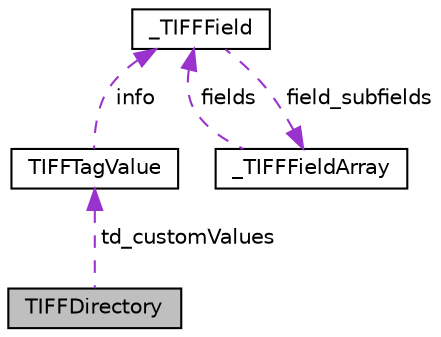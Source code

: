 digraph "TIFFDirectory"
{
  edge [fontname="Helvetica",fontsize="10",labelfontname="Helvetica",labelfontsize="10"];
  node [fontname="Helvetica",fontsize="10",shape=record];
  Node1 [label="TIFFDirectory",height=0.2,width=0.4,color="black", fillcolor="grey75", style="filled", fontcolor="black"];
  Node2 -> Node1 [dir="back",color="darkorchid3",fontsize="10",style="dashed",label=" td_customValues" ,fontname="Helvetica"];
  Node2 [label="TIFFTagValue",height=0.2,width=0.4,color="black", fillcolor="white", style="filled",URL="$struct_t_i_f_f_tag_value.html"];
  Node3 -> Node2 [dir="back",color="darkorchid3",fontsize="10",style="dashed",label=" info" ,fontname="Helvetica"];
  Node3 [label="_TIFFField",height=0.2,width=0.4,color="black", fillcolor="white", style="filled",URL="$struct___t_i_f_f_field.html"];
  Node4 -> Node3 [dir="back",color="darkorchid3",fontsize="10",style="dashed",label=" field_subfields" ,fontname="Helvetica"];
  Node4 [label="_TIFFFieldArray",height=0.2,width=0.4,color="black", fillcolor="white", style="filled",URL="$struct___t_i_f_f_field_array.html"];
  Node3 -> Node4 [dir="back",color="darkorchid3",fontsize="10",style="dashed",label=" fields" ,fontname="Helvetica"];
}
